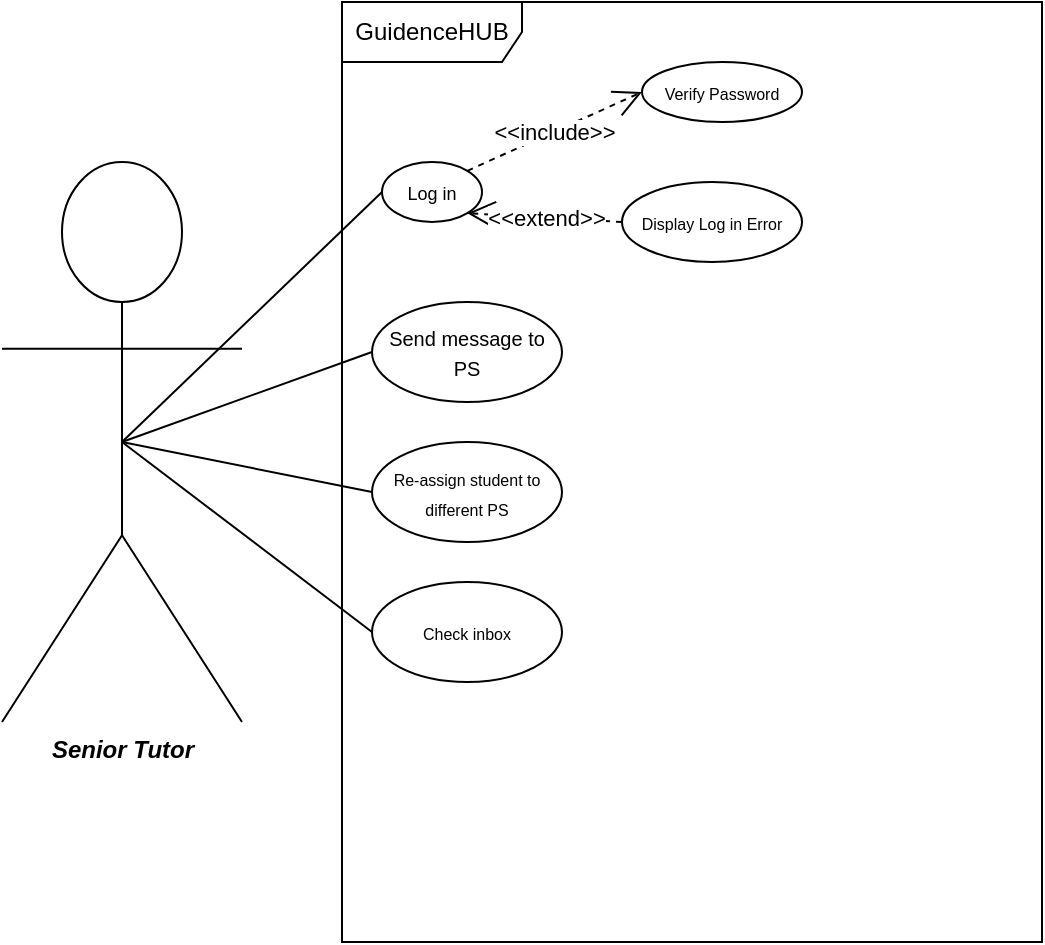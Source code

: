<mxfile version="24.8.4">
  <diagram name="Page-1" id="GlacRoev-dh01iHh6-09">
    <mxGraphModel dx="1194" dy="535" grid="1" gridSize="10" guides="1" tooltips="1" connect="1" arrows="1" fold="1" page="1" pageScale="1" pageWidth="850" pageHeight="1100" math="0" shadow="0">
      <root>
        <mxCell id="0" />
        <mxCell id="1" parent="0" />
        <mxCell id="EW5klG_tuBU2T9md3882-1" value="GuidenceHUB" style="shape=umlFrame;whiteSpace=wrap;html=1;pointerEvents=0;width=90;height=30;" vertex="1" parent="1">
          <mxGeometry x="210" y="30" width="350" height="470" as="geometry" />
        </mxCell>
        <mxCell id="EW5klG_tuBU2T9md3882-2" value="&lt;b&gt;&lt;i&gt;Senior Tutor&lt;/i&gt;&lt;/b&gt;" style="shape=umlActor;verticalLabelPosition=bottom;verticalAlign=top;html=1;" vertex="1" parent="1">
          <mxGeometry x="40" y="110" width="120" height="280" as="geometry" />
        </mxCell>
        <mxCell id="EW5klG_tuBU2T9md3882-3" value="&lt;font style=&quot;font-size: 9px;&quot;&gt;Log in&lt;/font&gt;" style="ellipse;whiteSpace=wrap;html=1;" vertex="1" parent="1">
          <mxGeometry x="230" y="110" width="50" height="30" as="geometry" />
        </mxCell>
        <mxCell id="EW5klG_tuBU2T9md3882-4" value="&lt;font style=&quot;font-size: 8px;&quot;&gt;Verify Password&lt;/font&gt;" style="ellipse;whiteSpace=wrap;html=1;" vertex="1" parent="1">
          <mxGeometry x="360" y="60" width="80" height="30" as="geometry" />
        </mxCell>
        <mxCell id="EW5klG_tuBU2T9md3882-5" value="&lt;font style=&quot;font-size: 8px;&quot;&gt;Display Log in Error&lt;/font&gt;" style="ellipse;whiteSpace=wrap;html=1;" vertex="1" parent="1">
          <mxGeometry x="350" y="120" width="90" height="40" as="geometry" />
        </mxCell>
        <mxCell id="EW5klG_tuBU2T9md3882-6" value="&amp;lt;&amp;lt;include&amp;gt;&amp;gt;" style="endArrow=open;endSize=12;dashed=1;html=1;rounded=0;exitX=1;exitY=0;exitDx=0;exitDy=0;entryX=0;entryY=0.5;entryDx=0;entryDy=0;" edge="1" parent="1" source="EW5klG_tuBU2T9md3882-3" target="EW5klG_tuBU2T9md3882-4">
          <mxGeometry width="160" relative="1" as="geometry">
            <mxPoint x="340" y="270" as="sourcePoint" />
            <mxPoint x="500" y="270" as="targetPoint" />
          </mxGeometry>
        </mxCell>
        <mxCell id="EW5klG_tuBU2T9md3882-7" value="&amp;lt;&amp;lt;extend&amp;gt;&amp;gt;" style="endArrow=open;endSize=12;dashed=1;html=1;rounded=0;exitX=0;exitY=0.5;exitDx=0;exitDy=0;entryX=1;entryY=1;entryDx=0;entryDy=0;" edge="1" parent="1" source="EW5klG_tuBU2T9md3882-5" target="EW5klG_tuBU2T9md3882-3">
          <mxGeometry width="160" relative="1" as="geometry">
            <mxPoint x="340" y="270" as="sourcePoint" />
            <mxPoint x="500" y="270" as="targetPoint" />
          </mxGeometry>
        </mxCell>
        <mxCell id="EW5klG_tuBU2T9md3882-8" value="" style="endArrow=none;html=1;rounded=0;exitX=0.5;exitY=0.5;exitDx=0;exitDy=0;exitPerimeter=0;entryX=0;entryY=0.5;entryDx=0;entryDy=0;" edge="1" parent="1" source="EW5klG_tuBU2T9md3882-2" target="EW5klG_tuBU2T9md3882-3">
          <mxGeometry width="50" height="50" relative="1" as="geometry">
            <mxPoint x="400" y="300" as="sourcePoint" />
            <mxPoint x="450" y="250" as="targetPoint" />
          </mxGeometry>
        </mxCell>
        <mxCell id="EW5klG_tuBU2T9md3882-9" value="&lt;font style=&quot;font-size: 10px;&quot;&gt;Send message to PS&lt;/font&gt;" style="ellipse;whiteSpace=wrap;html=1;" vertex="1" parent="1">
          <mxGeometry x="225" y="180" width="95" height="50" as="geometry" />
        </mxCell>
        <mxCell id="EW5klG_tuBU2T9md3882-10" value="" style="endArrow=none;html=1;rounded=0;exitX=0.5;exitY=0.5;exitDx=0;exitDy=0;exitPerimeter=0;entryX=0;entryY=0.5;entryDx=0;entryDy=0;" edge="1" parent="1" source="EW5klG_tuBU2T9md3882-2" target="EW5klG_tuBU2T9md3882-9">
          <mxGeometry width="50" height="50" relative="1" as="geometry">
            <mxPoint x="400" y="300" as="sourcePoint" />
            <mxPoint x="450" y="250" as="targetPoint" />
          </mxGeometry>
        </mxCell>
        <mxCell id="EW5klG_tuBU2T9md3882-11" value="" style="endArrow=none;html=1;rounded=0;exitX=0.5;exitY=0.5;exitDx=0;exitDy=0;exitPerimeter=0;entryX=0;entryY=0.5;entryDx=0;entryDy=0;" edge="1" parent="1" source="EW5klG_tuBU2T9md3882-2" target="EW5klG_tuBU2T9md3882-12">
          <mxGeometry width="50" height="50" relative="1" as="geometry">
            <mxPoint x="135" y="200" as="sourcePoint" />
            <mxPoint x="228" y="320" as="targetPoint" />
          </mxGeometry>
        </mxCell>
        <mxCell id="EW5klG_tuBU2T9md3882-12" value="&lt;font style=&quot;font-size: 8px;&quot;&gt;Re-assign student to different PS&lt;/font&gt;" style="ellipse;whiteSpace=wrap;html=1;" vertex="1" parent="1">
          <mxGeometry x="225" y="250" width="95" height="50" as="geometry" />
        </mxCell>
        <mxCell id="EW5klG_tuBU2T9md3882-13" value="" style="endArrow=none;html=1;rounded=0;exitX=0.5;exitY=0.5;exitDx=0;exitDy=0;exitPerimeter=0;entryX=0;entryY=0.5;entryDx=0;entryDy=0;" edge="1" parent="1" source="EW5klG_tuBU2T9md3882-2" target="EW5klG_tuBU2T9md3882-14">
          <mxGeometry width="50" height="50" relative="1" as="geometry">
            <mxPoint x="100" y="320" as="sourcePoint" />
            <mxPoint x="228" y="390" as="targetPoint" />
          </mxGeometry>
        </mxCell>
        <mxCell id="EW5klG_tuBU2T9md3882-14" value="&lt;font style=&quot;font-size: 8px;&quot;&gt;Check inbox&lt;/font&gt;" style="ellipse;whiteSpace=wrap;html=1;" vertex="1" parent="1">
          <mxGeometry x="225" y="320" width="95" height="50" as="geometry" />
        </mxCell>
      </root>
    </mxGraphModel>
  </diagram>
</mxfile>
